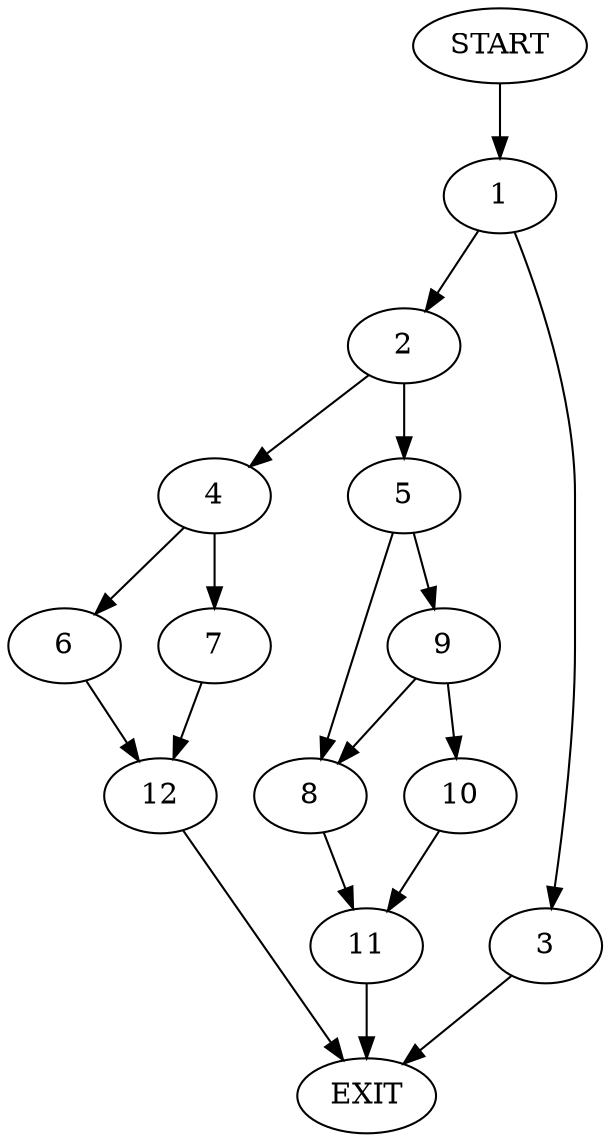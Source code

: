 digraph {
0 [label="START"]
13 [label="EXIT"]
0 -> 1
1 -> 2
1 -> 3
2 -> 4
2 -> 5
3 -> 13
4 -> 6
4 -> 7
5 -> 8
5 -> 9
9 -> 8
9 -> 10
8 -> 11
10 -> 11
11 -> 13
6 -> 12
7 -> 12
12 -> 13
}
